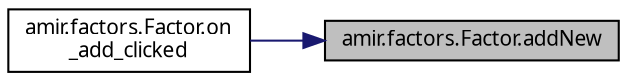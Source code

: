 digraph "amir.factors.Factor.addNew"
{
 // LATEX_PDF_SIZE
  edge [fontname="FreeSans.ttf",fontsize="10",labelfontname="FreeSans.ttf",labelfontsize="10"];
  node [fontname="FreeSans.ttf",fontsize="10",shape=record];
  rankdir="RL";
  Node1 [label="amir.factors.Factor.addNew",height=0.2,width=0.4,color="black", fillcolor="grey75", style="filled", fontcolor="black",tooltip=" "];
  Node1 -> Node2 [dir="back",color="midnightblue",fontsize="10",style="solid",fontname="FreeSans.ttf"];
  Node2 [label="amir.factors.Factor.on\l_add_clicked",height=0.2,width=0.4,color="black", fillcolor="white", style="filled",URL="$classamir_1_1factors_1_1_factor.html#a89ef56bd686b2c82e6e14df94cb4ab52",tooltip=" "];
}

